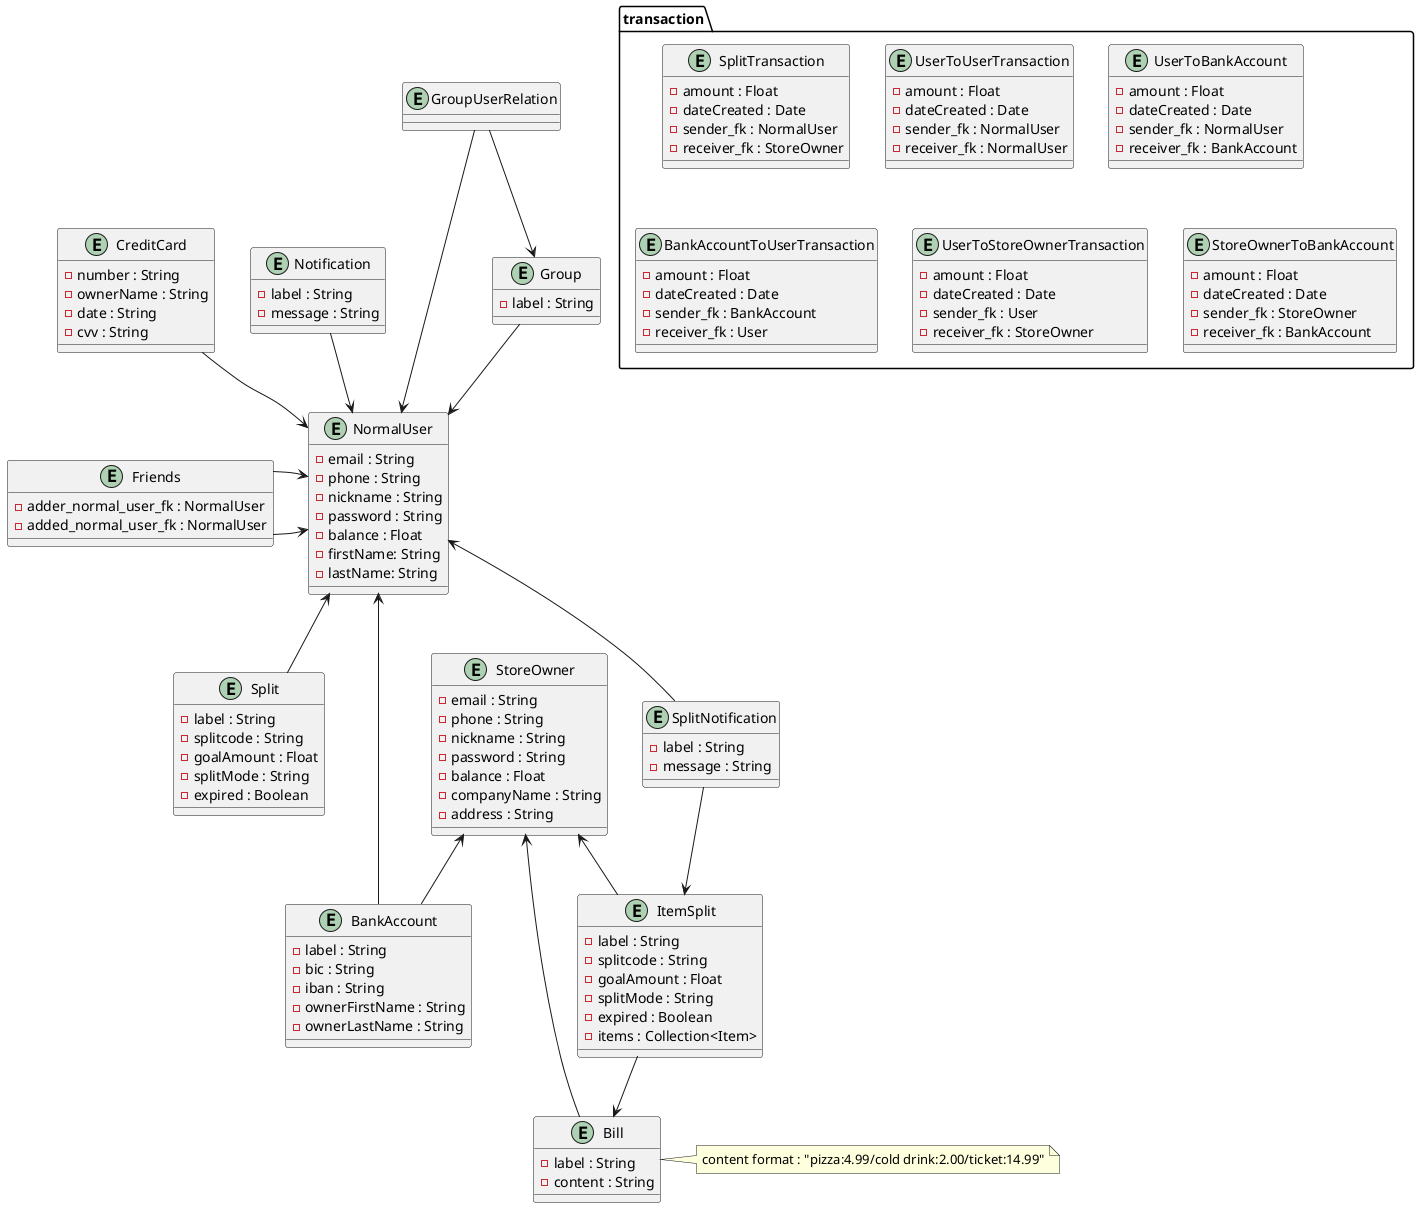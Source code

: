 @startuml domain_analysis

entity BankAccount {
  - label : String
  - bic : String
  - iban : String
  - ownerFirstName : String
  - ownerLastName : String
}

entity Split {
  - label : String
  - splitcode : String
  - goalAmount : Float
  - splitMode : String
  - expired : Boolean
}

entity ItemSplit {
    - label : String
    - splitcode : String
    - goalAmount : Float
    - splitMode : String
    - expired : Boolean
    - items : Collection<Item>
}

entity Bill {
  - label : String
  - content : String
}

note right of Bill
content format : "pizza:4.99/cold drink:2.00/ticket:14.99"
endnote


entity Notification {
  - label : String
  - message : String
}

entity SplitNotification {
    - label : String
    - message : String
}

entity Group {
  - label : String
}

entity CreditCard {
  - number : String
  - ownerName : String
  - date : String
  - cvv : String
}

entity NormalUser {
    - email : String
    - phone : String
    - nickname : String
    - password : String
    - balance : Float
    - firstName: String
    - lastName: String
}

entity StoreOwner {
    - email : String
    - phone : String
    - nickname : String
    - password : String
    - balance : Float
    - companyName : String
    - address : String
}

package transaction <<Folder>> {

    entity SplitTransaction{
        - amount : Float
        - dateCreated : Date
        - sender_fk : NormalUser
        - receiver_fk : StoreOwner
    }

    entity UserToUserTransaction {
        - amount : Float
        - dateCreated : Date
        - sender_fk : NormalUser
        - receiver_fk : NormalUser
        }


    entity UserToBankAccount {
        - amount : Float
        - dateCreated : Date
        - sender_fk : NormalUser
        - receiver_fk : BankAccount
    }

    entity BankAccountToUserTransaction{
        - amount : Float
        - dateCreated : Date
        - sender_fk : BankAccount
        - receiver_fk : User
    }

    entity UserToStoreOwnerTransaction {
        - amount : Float
        - dateCreated : Date
        - sender_fk : User
        - receiver_fk : StoreOwner
    }

    entity StoreOwnerToBankAccount {
        - amount : Float
        - dateCreated : Date
        - sender_fk : StoreOwner
        - receiver_fk : BankAccount
    }
}

entity GroupUserRelation{

}

entity Friends {
    - adder_normal_user_fk : NormalUser
    - added_normal_user_fk : NormalUser
}

GroupUserRelation --> Group
GroupUserRelation --> NormalUser

NormalUser <-- BankAccount
StoreOwner <-- BankAccount

NormalUser <-- Split
StoreOwner <-- ItemSplit


NormalUser <-up- Notification
NormalUser <--  SplitNotification
NormalUser <-up- CreditCard

Friends -> NormalUser
Friends -> NormalUser

ItemSplit -->  Bill
SplitNotification -->  ItemSplit


Group -->  NormalUser
StoreOwner  <-- Bill

@enduml
